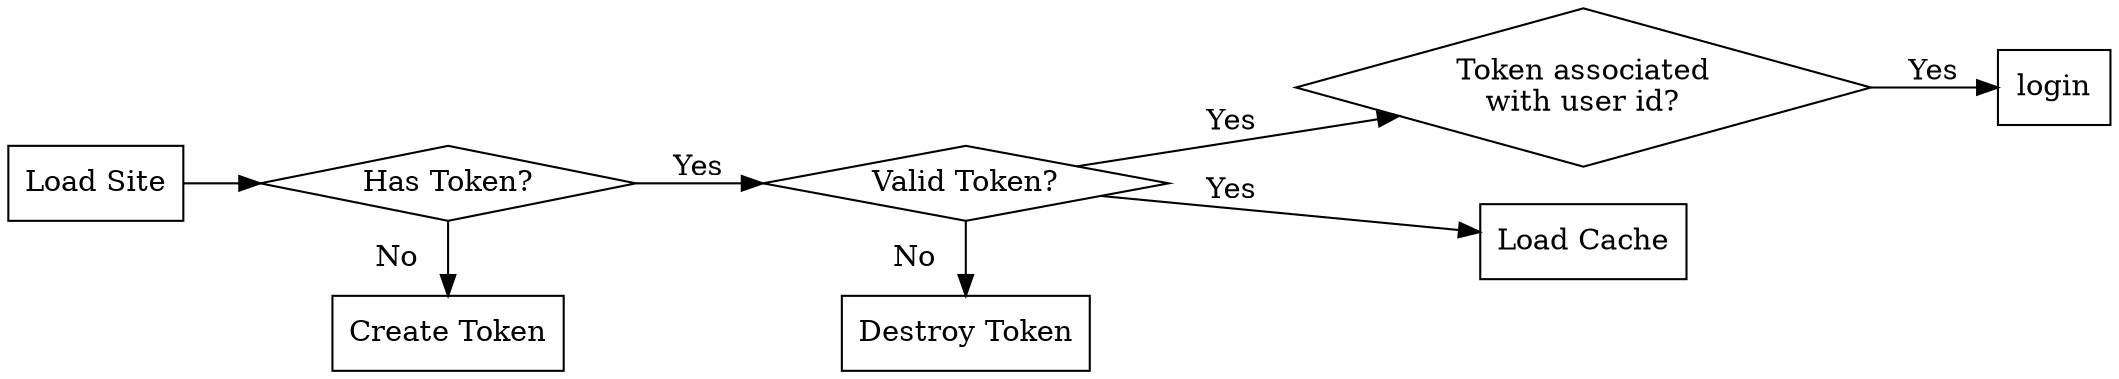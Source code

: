 digraph G {
  graph[rankdir = LR]
  node [];
  edge [];

  splines=false;
  
  load [
    label = "Load Site";
    shape = rect;
  ];
  
  has_token [
    label = "Has Token?";
    shape = diamond;
  ];
  
  valid_token [
    label = "Valid Token?";
    shape = diamond;
  ];
  
  user_id [
    label = "Token associated\nwith user id?";
    shape = diamond;
  ];
  
  create_token[
    label = "Create Token",
    shape = rectangle
  ]
  
  destroy_token[
    label = "Destroy Token",
    shape = rectangle
  ]
  
  login[
    label = login
    shape = rectangle
  ]
  
  load_cache[
    label = "Load Cache"
    shape = rectangle
  ]
  
  load -> has_token
  has_token -> valid_token[label = "Yes"]
  has_token:s -> create_token:n[label = "No"]
  valid_token -> user_id[label = "Yes"]
  valid_token:s -> destroy_token:n[label = "No"]
  user_id -> login[label = "Yes"]
  
  valid_token -> load_cache[label = "Yes"]
  
  {rank = same; has_token; create_token;}
  {rank = same; valid_token; destroy_token;}
 
}